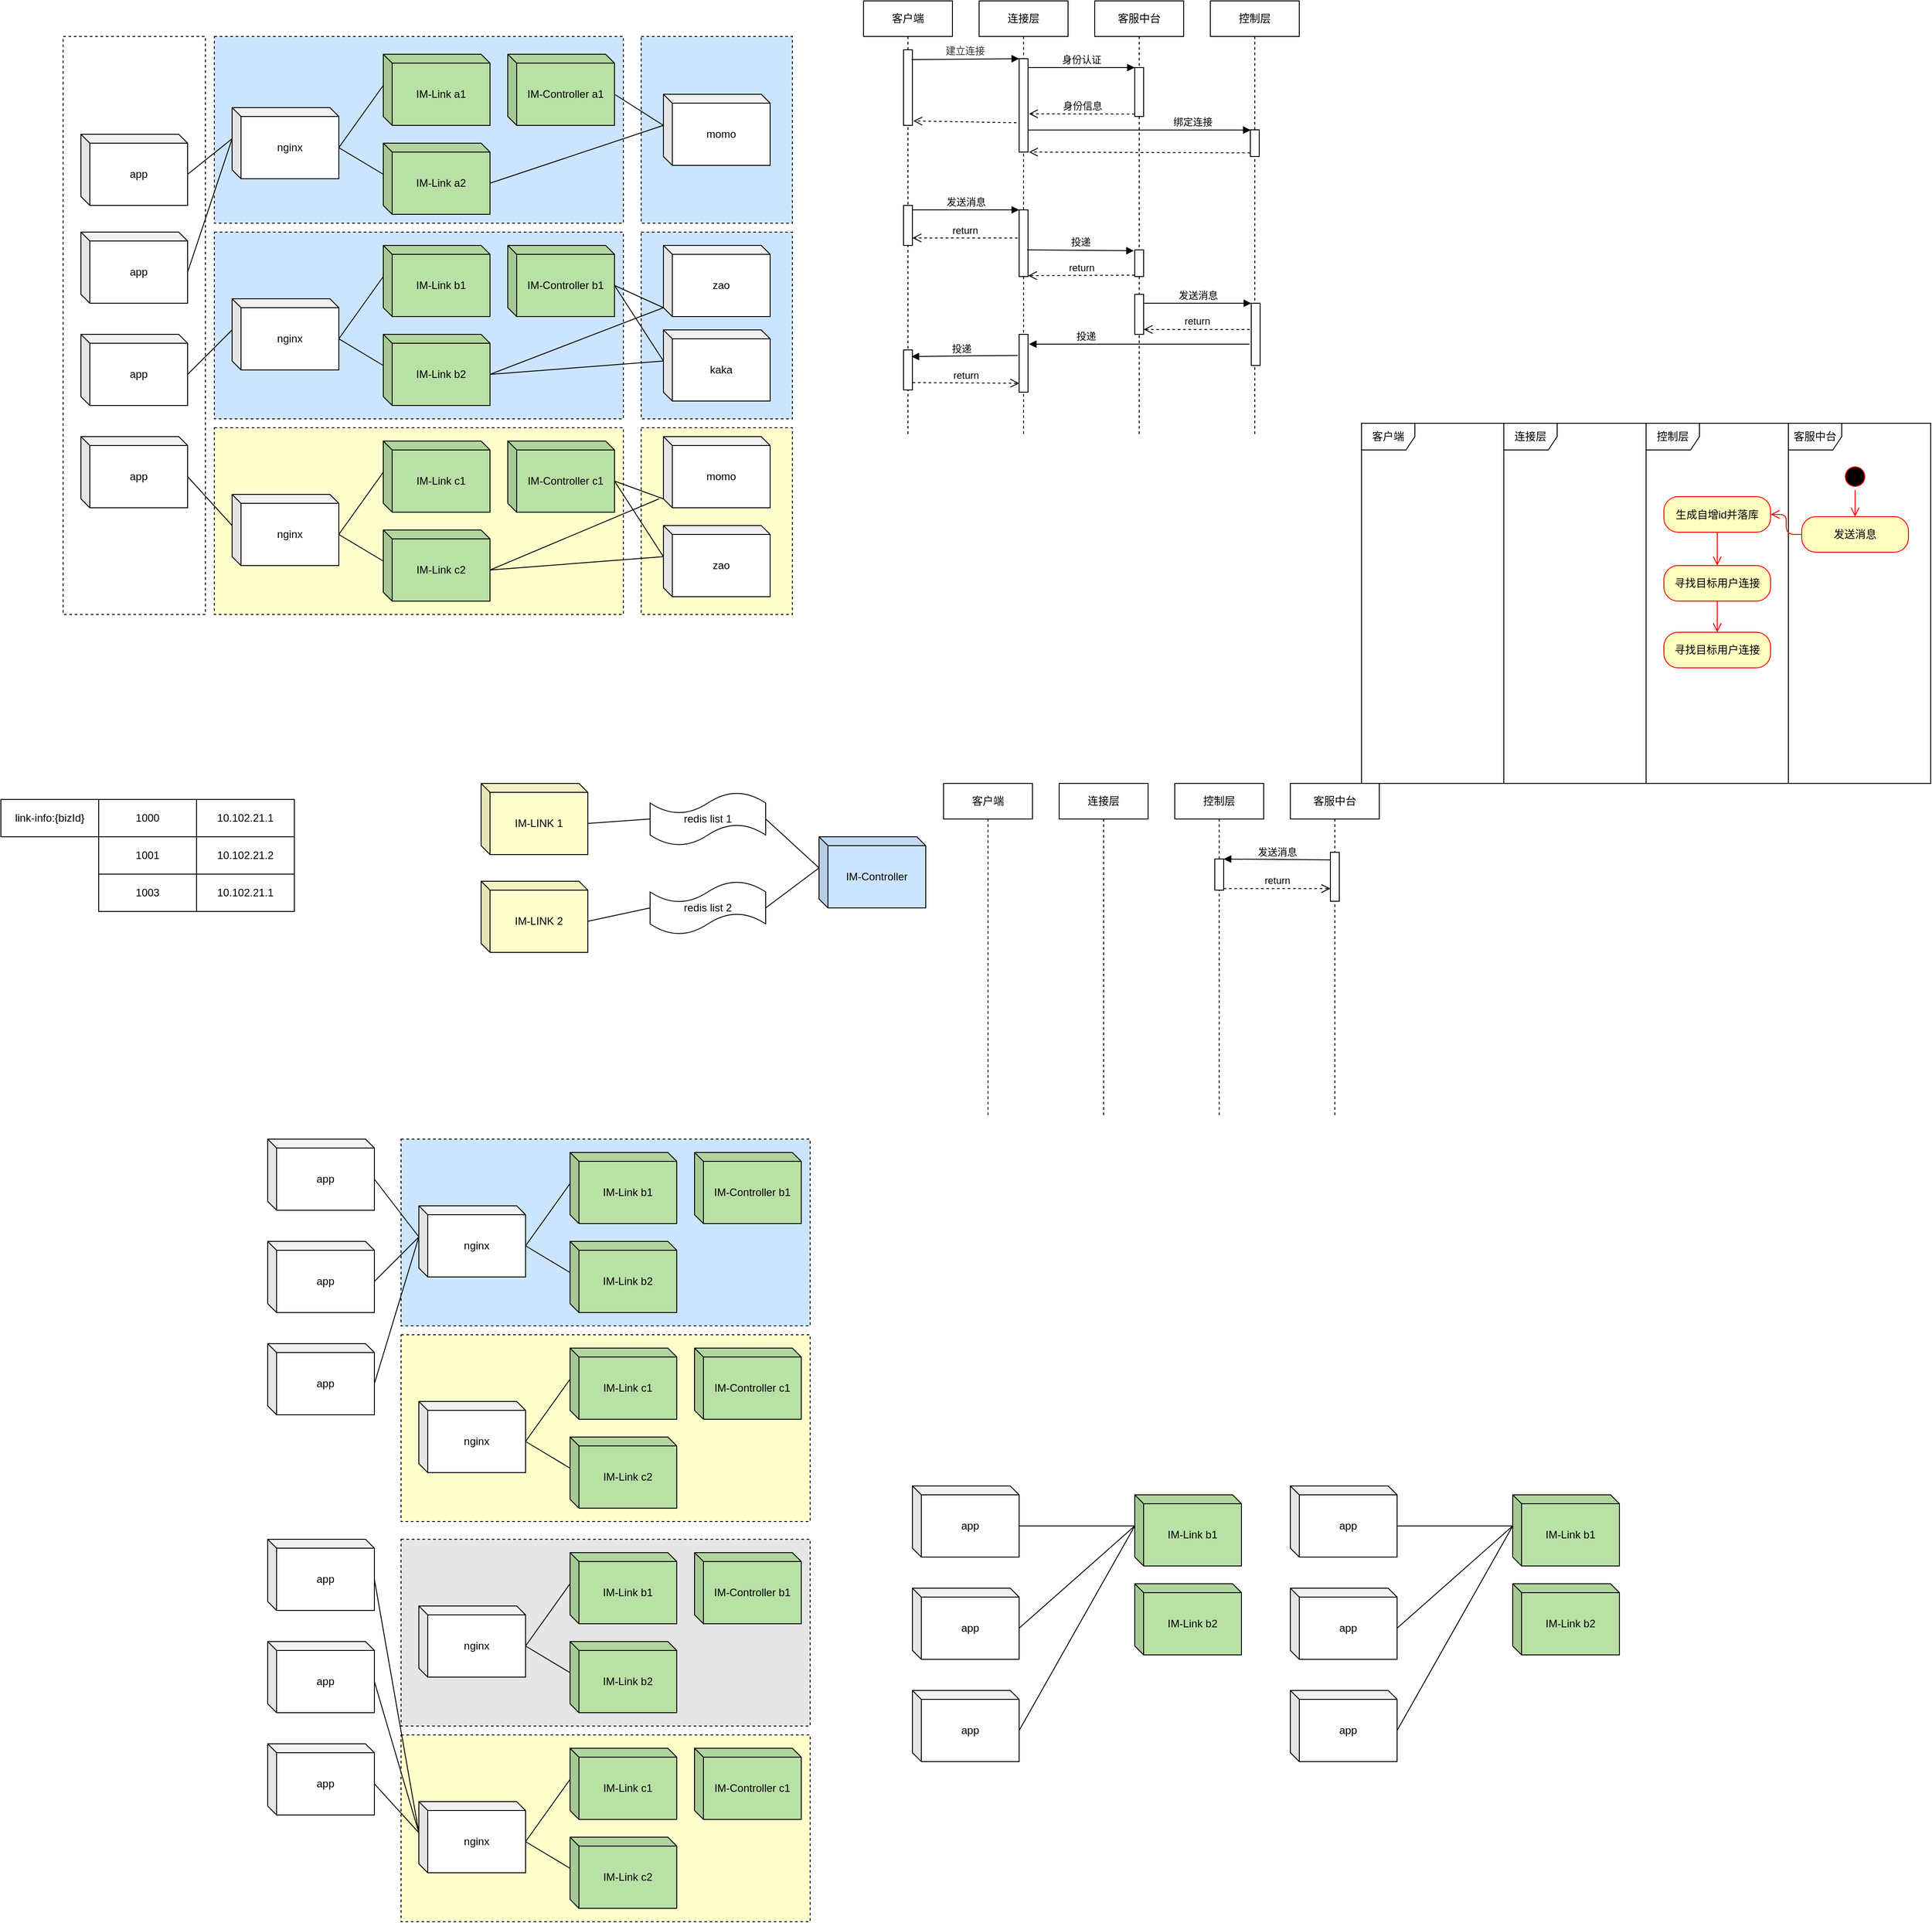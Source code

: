 <mxfile version="15.0.2" type="github">
  <diagram id="HWR2bWe-rGr_6qBOK7RL" name="Page-1">
    <mxGraphModel dx="1826" dy="771" grid="1" gridSize="10" guides="1" tooltips="1" connect="1" arrows="1" fold="1" page="0" pageScale="1" pageWidth="827" pageHeight="1169" math="0" shadow="0">
      <root>
        <mxCell id="0" />
        <mxCell id="1" parent="0" />
        <mxCell id="uBFtZ3P6UFGyT4fA2xU4-18" value="" style="rounded=0;whiteSpace=wrap;html=1;dashed=1;fillColor=#FFFFFF;" parent="1" vertex="1">
          <mxGeometry x="60" y="190" width="160" height="650" as="geometry" />
        </mxCell>
        <mxCell id="4VuAMpq9W8bY4tnPrgcq-34" value="" style="rounded=0;whiteSpace=wrap;html=1;dashed=1;fillColor=#FFFFCC;" parent="1" vertex="1">
          <mxGeometry x="710" y="630" width="170" height="210" as="geometry" />
        </mxCell>
        <mxCell id="4VuAMpq9W8bY4tnPrgcq-33" value="" style="rounded=0;whiteSpace=wrap;html=1;dashed=1;fillColor=#CCE5FF;" parent="1" vertex="1">
          <mxGeometry x="710" y="190" width="170" height="210" as="geometry" />
        </mxCell>
        <mxCell id="4VuAMpq9W8bY4tnPrgcq-32" value="" style="rounded=0;whiteSpace=wrap;html=1;dashed=1;fillColor=#CCE5FF;" parent="1" vertex="1">
          <mxGeometry x="710" y="410" width="170" height="210" as="geometry" />
        </mxCell>
        <mxCell id="4VuAMpq9W8bY4tnPrgcq-31" value="" style="rounded=0;whiteSpace=wrap;html=1;dashed=1;fillColor=#FFFFCC;" parent="1" vertex="1">
          <mxGeometry x="230" y="630" width="460" height="210" as="geometry" />
        </mxCell>
        <mxCell id="4VuAMpq9W8bY4tnPrgcq-30" value="" style="rounded=0;whiteSpace=wrap;html=1;dashed=1;fillColor=#CCE5FF;" parent="1" vertex="1">
          <mxGeometry x="230" y="410" width="460" height="210" as="geometry" />
        </mxCell>
        <mxCell id="4VuAMpq9W8bY4tnPrgcq-29" value="" style="rounded=0;whiteSpace=wrap;html=1;dashed=1;fillColor=#CCE5FF;" parent="1" vertex="1">
          <mxGeometry x="230" y="190" width="460" height="210" as="geometry" />
        </mxCell>
        <mxCell id="4VuAMpq9W8bY4tnPrgcq-4" style="rounded=0;orthogonalLoop=1;jettySize=auto;html=1;exitX=0;exitY=0;exitDx=120;exitDy=45;exitPerimeter=0;entryX=0;entryY=0;entryDx=0;entryDy=35;entryPerimeter=0;endArrow=none;endFill=0;" parent="1" source="4VuAMpq9W8bY4tnPrgcq-1" target="4VuAMpq9W8bY4tnPrgcq-2" edge="1">
          <mxGeometry relative="1" as="geometry" />
        </mxCell>
        <mxCell id="4VuAMpq9W8bY4tnPrgcq-5" style="edgeStyle=none;rounded=0;orthogonalLoop=1;jettySize=auto;html=1;exitX=0;exitY=0;exitDx=120;exitDy=45;exitPerimeter=0;entryX=0;entryY=0;entryDx=0;entryDy=35;entryPerimeter=0;endArrow=none;endFill=0;" parent="1" source="4VuAMpq9W8bY4tnPrgcq-1" target="4VuAMpq9W8bY4tnPrgcq-3" edge="1">
          <mxGeometry relative="1" as="geometry" />
        </mxCell>
        <mxCell id="4VuAMpq9W8bY4tnPrgcq-1" value="nginx" style="shape=cube;whiteSpace=wrap;html=1;boundedLbl=1;backgroundOutline=1;darkOpacity=0.05;darkOpacity2=0.1;size=10;" parent="1" vertex="1">
          <mxGeometry x="250" y="270" width="120" height="80" as="geometry" />
        </mxCell>
        <mxCell id="4VuAMpq9W8bY4tnPrgcq-2" value="IM-Link a1" style="shape=cube;whiteSpace=wrap;html=1;boundedLbl=1;backgroundOutline=1;darkOpacity=0.05;darkOpacity2=0.1;size=10;fillColor=#B9E0A5;" parent="1" vertex="1">
          <mxGeometry x="420" y="210" width="120" height="80" as="geometry" />
        </mxCell>
        <mxCell id="uBFtZ3P6UFGyT4fA2xU4-16" style="rounded=0;orthogonalLoop=1;jettySize=auto;html=1;exitX=0;exitY=0;exitDx=120;exitDy=45;exitPerimeter=0;entryX=0;entryY=0;entryDx=0;entryDy=35;entryPerimeter=0;endArrow=none;endFill=0;" parent="1" source="4VuAMpq9W8bY4tnPrgcq-3" target="4VuAMpq9W8bY4tnPrgcq-17" edge="1">
          <mxGeometry relative="1" as="geometry" />
        </mxCell>
        <mxCell id="4VuAMpq9W8bY4tnPrgcq-3" value="IM-Link a2" style="shape=cube;whiteSpace=wrap;html=1;boundedLbl=1;backgroundOutline=1;darkOpacity=0.05;darkOpacity2=0.1;size=10;fillColor=#B9E0A5;" parent="1" vertex="1">
          <mxGeometry x="420" y="310" width="120" height="80" as="geometry" />
        </mxCell>
        <mxCell id="4VuAMpq9W8bY4tnPrgcq-6" style="rounded=0;orthogonalLoop=1;jettySize=auto;html=1;exitX=0;exitY=0;exitDx=120;exitDy=45;exitPerimeter=0;entryX=0;entryY=0;entryDx=0;entryDy=35;entryPerimeter=0;endArrow=none;endFill=0;" parent="1" source="4VuAMpq9W8bY4tnPrgcq-8" target="4VuAMpq9W8bY4tnPrgcq-9" edge="1">
          <mxGeometry relative="1" as="geometry" />
        </mxCell>
        <mxCell id="4VuAMpq9W8bY4tnPrgcq-7" style="edgeStyle=none;rounded=0;orthogonalLoop=1;jettySize=auto;html=1;exitX=0;exitY=0;exitDx=120;exitDy=45;exitPerimeter=0;entryX=0;entryY=0;entryDx=0;entryDy=35;entryPerimeter=0;endArrow=none;endFill=0;" parent="1" source="4VuAMpq9W8bY4tnPrgcq-8" target="4VuAMpq9W8bY4tnPrgcq-10" edge="1">
          <mxGeometry relative="1" as="geometry" />
        </mxCell>
        <mxCell id="4VuAMpq9W8bY4tnPrgcq-8" value="nginx" style="shape=cube;whiteSpace=wrap;html=1;boundedLbl=1;backgroundOutline=1;darkOpacity=0.05;darkOpacity2=0.1;size=10;" parent="1" vertex="1">
          <mxGeometry x="250" y="485" width="120" height="80" as="geometry" />
        </mxCell>
        <mxCell id="4VuAMpq9W8bY4tnPrgcq-9" value="IM-Link b1" style="shape=cube;whiteSpace=wrap;html=1;boundedLbl=1;backgroundOutline=1;darkOpacity=0.05;darkOpacity2=0.1;size=10;fillColor=#B9E0A5;" parent="1" vertex="1">
          <mxGeometry x="420" y="425" width="120" height="80" as="geometry" />
        </mxCell>
        <mxCell id="uBFtZ3P6UFGyT4fA2xU4-20" style="edgeStyle=none;rounded=0;orthogonalLoop=1;jettySize=auto;html=1;exitX=0;exitY=0;exitDx=120;exitDy=45;exitPerimeter=0;entryX=0;entryY=0;entryDx=0;entryDy=70;entryPerimeter=0;endArrow=none;endFill=0;" parent="1" source="4VuAMpq9W8bY4tnPrgcq-10" target="4VuAMpq9W8bY4tnPrgcq-18" edge="1">
          <mxGeometry relative="1" as="geometry" />
        </mxCell>
        <mxCell id="uBFtZ3P6UFGyT4fA2xU4-21" style="edgeStyle=none;rounded=0;orthogonalLoop=1;jettySize=auto;html=1;exitX=0;exitY=0;exitDx=120;exitDy=45;exitPerimeter=0;entryX=0;entryY=0;entryDx=0;entryDy=35;entryPerimeter=0;endArrow=none;endFill=0;" parent="1" source="4VuAMpq9W8bY4tnPrgcq-10" target="4VuAMpq9W8bY4tnPrgcq-24" edge="1">
          <mxGeometry relative="1" as="geometry" />
        </mxCell>
        <mxCell id="4VuAMpq9W8bY4tnPrgcq-10" value="IM-Link b2" style="shape=cube;whiteSpace=wrap;html=1;boundedLbl=1;backgroundOutline=1;darkOpacity=0.05;darkOpacity2=0.1;size=10;fillColor=#B9E0A5;" parent="1" vertex="1">
          <mxGeometry x="420" y="525" width="120" height="80" as="geometry" />
        </mxCell>
        <mxCell id="uBFtZ3P6UFGyT4fA2xU4-32" style="edgeStyle=none;rounded=0;orthogonalLoop=1;jettySize=auto;html=1;exitX=0;exitY=0;exitDx=120;exitDy=45;exitPerimeter=0;entryX=0;entryY=0;entryDx=0;entryDy=35;entryPerimeter=0;endArrow=none;endFill=0;" parent="1" source="4VuAMpq9W8bY4tnPrgcq-13" target="4VuAMpq9W8bY4tnPrgcq-1" edge="1">
          <mxGeometry relative="1" as="geometry" />
        </mxCell>
        <mxCell id="4VuAMpq9W8bY4tnPrgcq-13" value="app" style="shape=cube;whiteSpace=wrap;html=1;boundedLbl=1;backgroundOutline=1;darkOpacity=0.05;darkOpacity2=0.1;size=10;" parent="1" vertex="1">
          <mxGeometry x="80" y="300" width="120" height="80" as="geometry" />
        </mxCell>
        <mxCell id="uBFtZ3P6UFGyT4fA2xU4-33" style="edgeStyle=none;rounded=0;orthogonalLoop=1;jettySize=auto;html=1;exitX=0;exitY=0;exitDx=120;exitDy=45;exitPerimeter=0;entryX=0;entryY=0;entryDx=0;entryDy=35;entryPerimeter=0;endArrow=none;endFill=0;" parent="1" source="4VuAMpq9W8bY4tnPrgcq-14" target="4VuAMpq9W8bY4tnPrgcq-1" edge="1">
          <mxGeometry relative="1" as="geometry" />
        </mxCell>
        <mxCell id="4VuAMpq9W8bY4tnPrgcq-14" value="app" style="shape=cube;whiteSpace=wrap;html=1;boundedLbl=1;backgroundOutline=1;darkOpacity=0.05;darkOpacity2=0.1;size=10;" parent="1" vertex="1">
          <mxGeometry x="80" y="410" width="120" height="80" as="geometry" />
        </mxCell>
        <mxCell id="uBFtZ3P6UFGyT4fA2xU4-34" style="edgeStyle=none;rounded=0;orthogonalLoop=1;jettySize=auto;html=1;exitX=0;exitY=0;exitDx=120;exitDy=45;exitPerimeter=0;entryX=0;entryY=0;entryDx=0;entryDy=35;entryPerimeter=0;endArrow=none;endFill=0;" parent="1" source="4VuAMpq9W8bY4tnPrgcq-15" target="4VuAMpq9W8bY4tnPrgcq-8" edge="1">
          <mxGeometry relative="1" as="geometry" />
        </mxCell>
        <mxCell id="4VuAMpq9W8bY4tnPrgcq-15" value="app" style="shape=cube;whiteSpace=wrap;html=1;boundedLbl=1;backgroundOutline=1;darkOpacity=0.05;darkOpacity2=0.1;size=10;" parent="1" vertex="1">
          <mxGeometry x="80" y="525" width="120" height="80" as="geometry" />
        </mxCell>
        <mxCell id="uBFtZ3P6UFGyT4fA2xU4-35" style="edgeStyle=none;rounded=0;orthogonalLoop=1;jettySize=auto;html=1;exitX=0;exitY=0;exitDx=120;exitDy=45;exitPerimeter=0;entryX=0;entryY=0;entryDx=0;entryDy=35;entryPerimeter=0;endArrow=none;endFill=0;" parent="1" source="4VuAMpq9W8bY4tnPrgcq-16" target="4VuAMpq9W8bY4tnPrgcq-21" edge="1">
          <mxGeometry relative="1" as="geometry" />
        </mxCell>
        <mxCell id="4VuAMpq9W8bY4tnPrgcq-16" value="app" style="shape=cube;whiteSpace=wrap;html=1;boundedLbl=1;backgroundOutline=1;darkOpacity=0.05;darkOpacity2=0.1;size=10;" parent="1" vertex="1">
          <mxGeometry x="80" y="640" width="120" height="80" as="geometry" />
        </mxCell>
        <mxCell id="4VuAMpq9W8bY4tnPrgcq-17" value="momo" style="shape=cube;whiteSpace=wrap;html=1;boundedLbl=1;backgroundOutline=1;darkOpacity=0.05;darkOpacity2=0.1;size=10;" parent="1" vertex="1">
          <mxGeometry x="735" y="255" width="120" height="80" as="geometry" />
        </mxCell>
        <mxCell id="4VuAMpq9W8bY4tnPrgcq-18" value="zao" style="shape=cube;whiteSpace=wrap;html=1;boundedLbl=1;backgroundOutline=1;darkOpacity=0.05;darkOpacity2=0.1;size=10;" parent="1" vertex="1">
          <mxGeometry x="735" y="425" width="120" height="80" as="geometry" />
        </mxCell>
        <mxCell id="4VuAMpq9W8bY4tnPrgcq-19" style="rounded=0;orthogonalLoop=1;jettySize=auto;html=1;exitX=0;exitY=0;exitDx=120;exitDy=45;exitPerimeter=0;entryX=0;entryY=0;entryDx=0;entryDy=35;entryPerimeter=0;endArrow=none;endFill=0;" parent="1" source="4VuAMpq9W8bY4tnPrgcq-21" target="4VuAMpq9W8bY4tnPrgcq-22" edge="1">
          <mxGeometry relative="1" as="geometry" />
        </mxCell>
        <mxCell id="4VuAMpq9W8bY4tnPrgcq-20" style="edgeStyle=none;rounded=0;orthogonalLoop=1;jettySize=auto;html=1;exitX=0;exitY=0;exitDx=120;exitDy=45;exitPerimeter=0;entryX=0;entryY=0;entryDx=0;entryDy=35;entryPerimeter=0;endArrow=none;endFill=0;" parent="1" source="4VuAMpq9W8bY4tnPrgcq-21" target="4VuAMpq9W8bY4tnPrgcq-23" edge="1">
          <mxGeometry relative="1" as="geometry" />
        </mxCell>
        <mxCell id="4VuAMpq9W8bY4tnPrgcq-21" value="nginx" style="shape=cube;whiteSpace=wrap;html=1;boundedLbl=1;backgroundOutline=1;darkOpacity=0.05;darkOpacity2=0.1;size=10;" parent="1" vertex="1">
          <mxGeometry x="250" y="705" width="120" height="80" as="geometry" />
        </mxCell>
        <mxCell id="4VuAMpq9W8bY4tnPrgcq-22" value="IM-Link c1" style="shape=cube;whiteSpace=wrap;html=1;boundedLbl=1;backgroundOutline=1;darkOpacity=0.05;darkOpacity2=0.1;size=10;fillColor=#B9E0A5;" parent="1" vertex="1">
          <mxGeometry x="420" y="645" width="120" height="80" as="geometry" />
        </mxCell>
        <mxCell id="uBFtZ3P6UFGyT4fA2xU4-28" style="edgeStyle=none;rounded=0;orthogonalLoop=1;jettySize=auto;html=1;exitX=0;exitY=0;exitDx=120;exitDy=45;exitPerimeter=0;entryX=0;entryY=0;entryDx=0;entryDy=35;entryPerimeter=0;endArrow=none;endFill=0;" parent="1" source="4VuAMpq9W8bY4tnPrgcq-23" target="4VuAMpq9W8bY4tnPrgcq-26" edge="1">
          <mxGeometry relative="1" as="geometry" />
        </mxCell>
        <mxCell id="uBFtZ3P6UFGyT4fA2xU4-30" style="edgeStyle=none;rounded=0;orthogonalLoop=1;jettySize=auto;html=1;exitX=0;exitY=0;exitDx=120;exitDy=45;exitPerimeter=0;endArrow=none;endFill=0;" parent="1" source="4VuAMpq9W8bY4tnPrgcq-23" edge="1">
          <mxGeometry relative="1" as="geometry">
            <mxPoint x="730" y="710" as="targetPoint" />
          </mxGeometry>
        </mxCell>
        <mxCell id="4VuAMpq9W8bY4tnPrgcq-23" value="IM-Link c2" style="shape=cube;whiteSpace=wrap;html=1;boundedLbl=1;backgroundOutline=1;darkOpacity=0.05;darkOpacity2=0.1;size=10;fillColor=#B9E0A5;" parent="1" vertex="1">
          <mxGeometry x="420" y="745" width="120" height="80" as="geometry" />
        </mxCell>
        <mxCell id="4VuAMpq9W8bY4tnPrgcq-24" value="kaka" style="shape=cube;whiteSpace=wrap;html=1;boundedLbl=1;backgroundOutline=1;darkOpacity=0.05;darkOpacity2=0.1;size=10;" parent="1" vertex="1">
          <mxGeometry x="735" y="520" width="120" height="80" as="geometry" />
        </mxCell>
        <mxCell id="4VuAMpq9W8bY4tnPrgcq-25" value="momo" style="shape=cube;whiteSpace=wrap;html=1;boundedLbl=1;backgroundOutline=1;darkOpacity=0.05;darkOpacity2=0.1;size=10;" parent="1" vertex="1">
          <mxGeometry x="735" y="640" width="120" height="80" as="geometry" />
        </mxCell>
        <mxCell id="4VuAMpq9W8bY4tnPrgcq-26" value="zao" style="shape=cube;whiteSpace=wrap;html=1;boundedLbl=1;backgroundOutline=1;darkOpacity=0.05;darkOpacity2=0.1;size=10;" parent="1" vertex="1">
          <mxGeometry x="735" y="740" width="120" height="80" as="geometry" />
        </mxCell>
        <mxCell id="4VuAMpq9W8bY4tnPrgcq-35" value="&lt;font color=&quot;#000000&quot;&gt;客户端&lt;/font&gt;" style="shape=umlLifeline;perimeter=lifelinePerimeter;whiteSpace=wrap;html=1;container=1;collapsible=0;recursiveResize=0;outlineConnect=0;fontColor=#FFFFFF;fillColor=#FFFFFF;" parent="1" vertex="1">
          <mxGeometry x="960" y="150" width="100" height="490" as="geometry" />
        </mxCell>
        <mxCell id="4VuAMpq9W8bY4tnPrgcq-41" value="" style="html=1;points=[];perimeter=orthogonalPerimeter;fontColor=#FFFFFF;fillColor=#FFFFFF;" parent="4VuAMpq9W8bY4tnPrgcq-35" vertex="1">
          <mxGeometry x="45" y="55" width="10" height="85" as="geometry" />
        </mxCell>
        <mxCell id="prUlUVT94hGPsrKWR-87-13" value="" style="html=1;points=[];perimeter=orthogonalPerimeter;fontColor=#FFFFFF;fillColor=#FFFFFF;" vertex="1" parent="4VuAMpq9W8bY4tnPrgcq-35">
          <mxGeometry x="45" y="392.5" width="10" height="45" as="geometry" />
        </mxCell>
        <mxCell id="4VuAMpq9W8bY4tnPrgcq-36" value="&lt;font color=&quot;#000000&quot;&gt;连接层&lt;/font&gt;" style="shape=umlLifeline;perimeter=lifelinePerimeter;whiteSpace=wrap;html=1;container=1;collapsible=0;recursiveResize=0;outlineConnect=0;fontColor=#FFFFFF;fillColor=#FFFFFF;" parent="1" vertex="1">
          <mxGeometry x="1090" y="150" width="100" height="490" as="geometry" />
        </mxCell>
        <mxCell id="4VuAMpq9W8bY4tnPrgcq-42" value="" style="html=1;points=[];perimeter=orthogonalPerimeter;fontColor=#FFFFFF;fillColor=#FFFFFF;" parent="4VuAMpq9W8bY4tnPrgcq-36" vertex="1">
          <mxGeometry x="45" y="65" width="10" height="105" as="geometry" />
        </mxCell>
        <mxCell id="uBFtZ3P6UFGyT4fA2xU4-1" value="" style="html=1;points=[];perimeter=orthogonalPerimeter;" parent="4VuAMpq9W8bY4tnPrgcq-36" vertex="1">
          <mxGeometry x="45" y="235" width="10" height="75" as="geometry" />
        </mxCell>
        <mxCell id="4VuAMpq9W8bY4tnPrgcq-37" value="&lt;font color=&quot;#000000&quot;&gt;客服中台&lt;/font&gt;" style="shape=umlLifeline;perimeter=lifelinePerimeter;whiteSpace=wrap;html=1;container=1;collapsible=0;recursiveResize=0;outlineConnect=0;fontColor=#FFFFFF;fillColor=#FFFFFF;" parent="1" vertex="1">
          <mxGeometry x="1220" y="150" width="100" height="490" as="geometry" />
        </mxCell>
        <mxCell id="4VuAMpq9W8bY4tnPrgcq-45" value="" style="html=1;points=[];perimeter=orthogonalPerimeter;fontColor=#FFFFFF;fillColor=#FFFFFF;" parent="4VuAMpq9W8bY4tnPrgcq-37" vertex="1">
          <mxGeometry x="45" y="75" width="10" height="55" as="geometry" />
        </mxCell>
        <mxCell id="uBFtZ3P6UFGyT4fA2xU4-5" value="" style="html=1;points=[];perimeter=orthogonalPerimeter;" parent="4VuAMpq9W8bY4tnPrgcq-37" vertex="1">
          <mxGeometry x="45" y="280" width="10" height="30" as="geometry" />
        </mxCell>
        <mxCell id="4VuAMpq9W8bY4tnPrgcq-43" value="&lt;font color=&quot;#333333&quot;&gt;建立连接&lt;/font&gt;" style="html=1;verticalAlign=bottom;endArrow=block;entryX=0;entryY=0;fontColor=#FFFFFF;fillColor=#99CCFF;exitX=0.9;exitY=0.129;exitDx=0;exitDy=0;exitPerimeter=0;" parent="1" source="4VuAMpq9W8bY4tnPrgcq-41" target="4VuAMpq9W8bY4tnPrgcq-42" edge="1">
          <mxGeometry relative="1" as="geometry">
            <mxPoint x="1017" y="215" as="sourcePoint" />
          </mxGeometry>
        </mxCell>
        <mxCell id="4VuAMpq9W8bY4tnPrgcq-46" value="&lt;font color=&quot;#000000&quot;&gt;身份认证&lt;/font&gt;" style="html=1;verticalAlign=bottom;endArrow=block;entryX=0;entryY=0;fontColor=#FFFFFF;fillColor=#99CCFF;" parent="1" target="4VuAMpq9W8bY4tnPrgcq-45" edge="1">
          <mxGeometry relative="1" as="geometry">
            <mxPoint x="1145" y="225" as="sourcePoint" />
          </mxGeometry>
        </mxCell>
        <mxCell id="4VuAMpq9W8bY4tnPrgcq-47" value="&lt;font color=&quot;#000000&quot;&gt;身份信息&lt;/font&gt;" style="html=1;verticalAlign=bottom;endArrow=open;dashed=1;endSize=8;exitX=0;exitY=0.95;fontColor=#FFFFFF;fillColor=#99CCFF;entryX=1.1;entryY=0.59;entryDx=0;entryDy=0;entryPerimeter=0;" parent="1" source="4VuAMpq9W8bY4tnPrgcq-45" target="4VuAMpq9W8bY4tnPrgcq-42" edge="1">
          <mxGeometry relative="1" as="geometry">
            <mxPoint x="1195" y="301" as="targetPoint" />
          </mxGeometry>
        </mxCell>
        <mxCell id="4VuAMpq9W8bY4tnPrgcq-44" value="" style="html=1;verticalAlign=bottom;endArrow=open;dashed=1;endSize=8;exitX=-0.3;exitY=0.686;fontColor=#FFFFFF;fillColor=#99CCFF;exitDx=0;exitDy=0;exitPerimeter=0;entryX=1.1;entryY=0.941;entryDx=0;entryDy=0;entryPerimeter=0;" parent="1" source="4VuAMpq9W8bY4tnPrgcq-42" edge="1" target="4VuAMpq9W8bY4tnPrgcq-41">
          <mxGeometry relative="1" as="geometry">
            <mxPoint x="1015" y="290" as="targetPoint" />
          </mxGeometry>
        </mxCell>
        <mxCell id="4VuAMpq9W8bY4tnPrgcq-51" value="" style="html=1;points=[];perimeter=orthogonalPerimeter;fontColor=#FFFFFF;fillColor=#FFFFFF;" parent="1" vertex="1">
          <mxGeometry x="1005" y="380" width="10" height="45" as="geometry" />
        </mxCell>
        <mxCell id="uBFtZ3P6UFGyT4fA2xU4-6" value="投递" style="html=1;verticalAlign=bottom;endArrow=block;entryX=-0.1;entryY=0.033;exitX=0.9;exitY=0.6;exitDx=0;exitDy=0;exitPerimeter=0;entryDx=0;entryDy=0;entryPerimeter=0;" parent="1" source="uBFtZ3P6UFGyT4fA2xU4-1" target="uBFtZ3P6UFGyT4fA2xU4-5" edge="1">
          <mxGeometry relative="1" as="geometry">
            <mxPoint x="1195" y="395" as="sourcePoint" />
          </mxGeometry>
        </mxCell>
        <mxCell id="uBFtZ3P6UFGyT4fA2xU4-7" value="return" style="html=1;verticalAlign=bottom;endArrow=open;dashed=1;endSize=8;exitX=0;exitY=0.95;" parent="1" source="uBFtZ3P6UFGyT4fA2xU4-5" edge="1">
          <mxGeometry relative="1" as="geometry">
            <mxPoint x="1145" y="459" as="targetPoint" />
          </mxGeometry>
        </mxCell>
        <mxCell id="uBFtZ3P6UFGyT4fA2xU4-2" value="发送消息" style="html=1;verticalAlign=bottom;endArrow=block;entryX=0;entryY=0;" parent="1" source="4VuAMpq9W8bY4tnPrgcq-51" target="uBFtZ3P6UFGyT4fA2xU4-1" edge="1">
          <mxGeometry relative="1" as="geometry">
            <mxPoint x="1065" y="385" as="sourcePoint" />
          </mxGeometry>
        </mxCell>
        <mxCell id="uBFtZ3P6UFGyT4fA2xU4-3" value="return" style="html=1;verticalAlign=bottom;endArrow=open;dashed=1;endSize=8;exitX=-0.167;exitY=0.421;exitDx=0;exitDy=0;exitPerimeter=0;" parent="1" source="uBFtZ3P6UFGyT4fA2xU4-1" target="4VuAMpq9W8bY4tnPrgcq-51" edge="1">
          <mxGeometry relative="1" as="geometry">
            <mxPoint x="1065" y="461" as="targetPoint" />
          </mxGeometry>
        </mxCell>
        <mxCell id="uBFtZ3P6UFGyT4fA2xU4-17" style="edgeStyle=none;rounded=0;orthogonalLoop=1;jettySize=auto;html=1;exitX=0;exitY=0;exitDx=120;exitDy=45;exitPerimeter=0;entryX=0;entryY=0;entryDx=0;entryDy=35;entryPerimeter=0;endArrow=none;endFill=0;" parent="1" source="uBFtZ3P6UFGyT4fA2xU4-15" target="4VuAMpq9W8bY4tnPrgcq-17" edge="1">
          <mxGeometry relative="1" as="geometry" />
        </mxCell>
        <mxCell id="uBFtZ3P6UFGyT4fA2xU4-15" value="IM-Controller a1" style="shape=cube;whiteSpace=wrap;html=1;boundedLbl=1;backgroundOutline=1;darkOpacity=0.05;darkOpacity2=0.1;size=10;fillColor=#B9E0A5;" parent="1" vertex="1">
          <mxGeometry x="560" y="210" width="120" height="80" as="geometry" />
        </mxCell>
        <mxCell id="uBFtZ3P6UFGyT4fA2xU4-22" style="edgeStyle=none;rounded=0;orthogonalLoop=1;jettySize=auto;html=1;exitX=0;exitY=0;exitDx=120;exitDy=45;exitPerimeter=0;entryX=0;entryY=0;entryDx=0;entryDy=70;entryPerimeter=0;endArrow=none;endFill=0;" parent="1" source="uBFtZ3P6UFGyT4fA2xU4-19" target="4VuAMpq9W8bY4tnPrgcq-18" edge="1">
          <mxGeometry relative="1" as="geometry" />
        </mxCell>
        <mxCell id="uBFtZ3P6UFGyT4fA2xU4-23" style="edgeStyle=none;rounded=0;orthogonalLoop=1;jettySize=auto;html=1;exitX=0;exitY=0;exitDx=120;exitDy=45;exitPerimeter=0;entryX=0;entryY=0;entryDx=0;entryDy=35;entryPerimeter=0;endArrow=none;endFill=0;" parent="1" source="uBFtZ3P6UFGyT4fA2xU4-19" target="4VuAMpq9W8bY4tnPrgcq-24" edge="1">
          <mxGeometry relative="1" as="geometry" />
        </mxCell>
        <mxCell id="uBFtZ3P6UFGyT4fA2xU4-19" value="IM-Controller b1" style="shape=cube;whiteSpace=wrap;html=1;boundedLbl=1;backgroundOutline=1;darkOpacity=0.05;darkOpacity2=0.1;size=10;fillColor=#B9E0A5;" parent="1" vertex="1">
          <mxGeometry x="560" y="425" width="120" height="80" as="geometry" />
        </mxCell>
        <mxCell id="uBFtZ3P6UFGyT4fA2xU4-29" style="edgeStyle=none;rounded=0;orthogonalLoop=1;jettySize=auto;html=1;exitX=0;exitY=0;exitDx=120;exitDy=45;exitPerimeter=0;entryX=0;entryY=0;entryDx=0;entryDy=70;entryPerimeter=0;endArrow=none;endFill=0;" parent="1" source="uBFtZ3P6UFGyT4fA2xU4-27" target="4VuAMpq9W8bY4tnPrgcq-25" edge="1">
          <mxGeometry relative="1" as="geometry" />
        </mxCell>
        <mxCell id="uBFtZ3P6UFGyT4fA2xU4-31" style="edgeStyle=none;rounded=0;orthogonalLoop=1;jettySize=auto;html=1;exitX=0;exitY=0;exitDx=120;exitDy=45;exitPerimeter=0;entryX=0;entryY=0;entryDx=0;entryDy=35;entryPerimeter=0;endArrow=none;endFill=0;" parent="1" source="uBFtZ3P6UFGyT4fA2xU4-27" target="4VuAMpq9W8bY4tnPrgcq-26" edge="1">
          <mxGeometry relative="1" as="geometry" />
        </mxCell>
        <mxCell id="uBFtZ3P6UFGyT4fA2xU4-27" value="IM-Controller c1" style="shape=cube;whiteSpace=wrap;html=1;boundedLbl=1;backgroundOutline=1;darkOpacity=0.05;darkOpacity2=0.1;size=10;fillColor=#B9E0A5;" parent="1" vertex="1">
          <mxGeometry x="560" y="645" width="120" height="80" as="geometry" />
        </mxCell>
        <mxCell id="uBFtZ3P6UFGyT4fA2xU4-42" value="&lt;font color=&quot;#000000&quot;&gt;客户端&lt;/font&gt;" style="shape=umlLifeline;perimeter=lifelinePerimeter;whiteSpace=wrap;html=1;container=1;collapsible=0;recursiveResize=0;outlineConnect=0;fontColor=#FFFFFF;fillColor=#FFFFFF;" parent="1" vertex="1">
          <mxGeometry x="1050" y="1030" width="100" height="375" as="geometry" />
        </mxCell>
        <mxCell id="uBFtZ3P6UFGyT4fA2xU4-43" value="&lt;font color=&quot;#000000&quot;&gt;连接层&lt;/font&gt;" style="shape=umlLifeline;perimeter=lifelinePerimeter;whiteSpace=wrap;html=1;container=1;collapsible=0;recursiveResize=0;outlineConnect=0;fontColor=#FFFFFF;fillColor=#FFFFFF;" parent="1" vertex="1">
          <mxGeometry x="1180" y="1030" width="100" height="375" as="geometry" />
        </mxCell>
        <mxCell id="uBFtZ3P6UFGyT4fA2xU4-44" value="&lt;font color=&quot;#000000&quot;&gt;客服中台&lt;/font&gt;" style="shape=umlLifeline;perimeter=lifelinePerimeter;whiteSpace=wrap;html=1;container=1;collapsible=0;recursiveResize=0;outlineConnect=0;fontColor=#FFFFFF;fillColor=#FFFFFF;" parent="1" vertex="1">
          <mxGeometry x="1440" y="1030" width="100" height="375" as="geometry" />
        </mxCell>
        <mxCell id="uBFtZ3P6UFGyT4fA2xU4-45" value="&lt;font color=&quot;#000000&quot;&gt;控制层&lt;/font&gt;" style="shape=umlLifeline;perimeter=lifelinePerimeter;whiteSpace=wrap;html=1;container=1;collapsible=0;recursiveResize=0;outlineConnect=0;fontColor=#FFFFFF;fillColor=#FFFFFF;" parent="1" vertex="1">
          <mxGeometry x="1310" y="1030" width="100" height="375" as="geometry" />
        </mxCell>
        <mxCell id="uBFtZ3P6UFGyT4fA2xU4-46" value="" style="html=1;points=[];perimeter=orthogonalPerimeter;fillColor=#FFFFFF;" parent="uBFtZ3P6UFGyT4fA2xU4-45" vertex="1">
          <mxGeometry x="45" y="85" width="10" height="35" as="geometry" />
        </mxCell>
        <mxCell id="uBFtZ3P6UFGyT4fA2xU4-49" value="" style="html=1;points=[];perimeter=orthogonalPerimeter;fontColor=#FFFFFF;fillColor=#FFFFFF;" parent="1" vertex="1">
          <mxGeometry x="1485" y="1107.5" width="10" height="55" as="geometry" />
        </mxCell>
        <mxCell id="uBFtZ3P6UFGyT4fA2xU4-47" value="发送消息" style="html=1;verticalAlign=bottom;endArrow=block;entryX=1;entryY=0;exitX=0;exitY=0.155;exitDx=0;exitDy=0;exitPerimeter=0;" parent="1" source="uBFtZ3P6UFGyT4fA2xU4-49" target="uBFtZ3P6UFGyT4fA2xU4-46" edge="1">
          <mxGeometry relative="1" as="geometry">
            <mxPoint x="1425" y="1115" as="sourcePoint" />
          </mxGeometry>
        </mxCell>
        <mxCell id="uBFtZ3P6UFGyT4fA2xU4-48" value="return" style="html=1;verticalAlign=bottom;endArrow=open;dashed=1;endSize=8;exitX=1;exitY=0.95;" parent="1" source="uBFtZ3P6UFGyT4fA2xU4-46" target="uBFtZ3P6UFGyT4fA2xU4-49" edge="1">
          <mxGeometry relative="1" as="geometry">
            <mxPoint x="1425" y="1172" as="targetPoint" />
          </mxGeometry>
        </mxCell>
        <mxCell id="uBFtZ3P6UFGyT4fA2xU4-50" value="客户端" style="shape=umlFrame;whiteSpace=wrap;html=1;fillColor=#FFFFFF;" parent="1" vertex="1">
          <mxGeometry x="1520" y="625" width="160" height="405" as="geometry" />
        </mxCell>
        <mxCell id="uBFtZ3P6UFGyT4fA2xU4-51" value="连接层" style="shape=umlFrame;whiteSpace=wrap;html=1;fillColor=#FFFFFF;" parent="1" vertex="1">
          <mxGeometry x="1680" y="625" width="160" height="405" as="geometry" />
        </mxCell>
        <mxCell id="uBFtZ3P6UFGyT4fA2xU4-52" value="控制层" style="shape=umlFrame;whiteSpace=wrap;html=1;fillColor=#FFFFFF;" parent="1" vertex="1">
          <mxGeometry x="1840" y="625" width="160" height="405" as="geometry" />
        </mxCell>
        <mxCell id="uBFtZ3P6UFGyT4fA2xU4-53" value="客服中台" style="shape=umlFrame;whiteSpace=wrap;html=1;fillColor=#FFFFFF;" parent="1" vertex="1">
          <mxGeometry x="2000" y="625" width="160" height="405" as="geometry" />
        </mxCell>
        <mxCell id="uBFtZ3P6UFGyT4fA2xU4-54" value="" style="ellipse;html=1;shape=startState;fillColor=#000000;strokeColor=#ff0000;" parent="1" vertex="1">
          <mxGeometry x="2060" y="670" width="30" height="30" as="geometry" />
        </mxCell>
        <mxCell id="uBFtZ3P6UFGyT4fA2xU4-55" value="" style="edgeStyle=orthogonalEdgeStyle;html=1;verticalAlign=bottom;endArrow=open;endSize=8;strokeColor=#ff0000;entryX=0.5;entryY=0;entryDx=0;entryDy=0;" parent="1" source="uBFtZ3P6UFGyT4fA2xU4-54" target="uBFtZ3P6UFGyT4fA2xU4-56" edge="1">
          <mxGeometry relative="1" as="geometry">
            <mxPoint x="2075" y="760" as="targetPoint" />
          </mxGeometry>
        </mxCell>
        <mxCell id="uBFtZ3P6UFGyT4fA2xU4-56" value="发送消息" style="rounded=1;whiteSpace=wrap;html=1;arcSize=40;fontColor=#000000;fillColor=#ffffc0;strokeColor=#ff0000;" parent="1" vertex="1">
          <mxGeometry x="2015" y="730" width="120" height="40" as="geometry" />
        </mxCell>
        <mxCell id="uBFtZ3P6UFGyT4fA2xU4-57" value="" style="edgeStyle=orthogonalEdgeStyle;html=1;verticalAlign=bottom;endArrow=open;endSize=8;strokeColor=#ff0000;entryX=1;entryY=0.5;entryDx=0;entryDy=0;" parent="1" source="uBFtZ3P6UFGyT4fA2xU4-56" target="uBFtZ3P6UFGyT4fA2xU4-58" edge="1">
          <mxGeometry relative="1" as="geometry">
            <mxPoint x="2080" y="863" as="targetPoint" />
          </mxGeometry>
        </mxCell>
        <mxCell id="uBFtZ3P6UFGyT4fA2xU4-58" value="生成自增id并落库" style="rounded=1;whiteSpace=wrap;html=1;arcSize=40;fontColor=#000000;fillColor=#ffffc0;strokeColor=#ff0000;" parent="1" vertex="1">
          <mxGeometry x="1860" y="707.5" width="120" height="40" as="geometry" />
        </mxCell>
        <mxCell id="uBFtZ3P6UFGyT4fA2xU4-59" value="" style="edgeStyle=orthogonalEdgeStyle;html=1;verticalAlign=bottom;endArrow=open;endSize=8;strokeColor=#ff0000;entryX=0.5;entryY=0;entryDx=0;entryDy=0;" parent="1" source="uBFtZ3P6UFGyT4fA2xU4-58" target="uBFtZ3P6UFGyT4fA2xU4-60" edge="1">
          <mxGeometry relative="1" as="geometry">
            <mxPoint x="1920" y="830" as="targetPoint" />
          </mxGeometry>
        </mxCell>
        <mxCell id="uBFtZ3P6UFGyT4fA2xU4-60" value="寻找目标用户连接" style="rounded=1;whiteSpace=wrap;html=1;arcSize=40;fontColor=#000000;fillColor=#ffffc0;strokeColor=#ff0000;" parent="1" vertex="1">
          <mxGeometry x="1860" y="785" width="120" height="40" as="geometry" />
        </mxCell>
        <mxCell id="uBFtZ3P6UFGyT4fA2xU4-61" value="寻找目标用户连接" style="rounded=1;whiteSpace=wrap;html=1;arcSize=40;fontColor=#000000;fillColor=#ffffc0;strokeColor=#ff0000;" parent="1" vertex="1">
          <mxGeometry x="1860" y="860" width="120" height="40" as="geometry" />
        </mxCell>
        <mxCell id="uBFtZ3P6UFGyT4fA2xU4-63" value="" style="edgeStyle=orthogonalEdgeStyle;html=1;verticalAlign=bottom;endArrow=open;endSize=8;strokeColor=#ff0000;entryX=0.5;entryY=0;entryDx=0;entryDy=0;exitX=0.5;exitY=1;exitDx=0;exitDy=0;" parent="1" source="uBFtZ3P6UFGyT4fA2xU4-60" target="uBFtZ3P6UFGyT4fA2xU4-61" edge="1">
          <mxGeometry relative="1" as="geometry">
            <mxPoint x="1930" y="795" as="targetPoint" />
            <mxPoint x="1930" y="757.5" as="sourcePoint" />
          </mxGeometry>
        </mxCell>
        <mxCell id="uBFtZ3P6UFGyT4fA2xU4-69" style="edgeStyle=none;rounded=0;orthogonalLoop=1;jettySize=auto;html=1;exitX=0;exitY=0;exitDx=120;exitDy=45;exitPerimeter=0;entryX=0;entryY=0.5;entryDx=0;entryDy=0;entryPerimeter=0;endArrow=none;endFill=0;" parent="1" source="uBFtZ3P6UFGyT4fA2xU4-64" target="uBFtZ3P6UFGyT4fA2xU4-67" edge="1">
          <mxGeometry relative="1" as="geometry" />
        </mxCell>
        <mxCell id="uBFtZ3P6UFGyT4fA2xU4-64" value="IM-LINK 1" style="shape=cube;whiteSpace=wrap;html=1;boundedLbl=1;backgroundOutline=1;darkOpacity=0.05;darkOpacity2=0.1;size=10;fillColor=#FFFFCC;" parent="1" vertex="1">
          <mxGeometry x="530" y="1030" width="120" height="80" as="geometry" />
        </mxCell>
        <mxCell id="uBFtZ3P6UFGyT4fA2xU4-70" style="edgeStyle=none;rounded=0;orthogonalLoop=1;jettySize=auto;html=1;exitX=0;exitY=0;exitDx=120;exitDy=45;exitPerimeter=0;entryX=0;entryY=0.5;entryDx=0;entryDy=0;entryPerimeter=0;endArrow=none;endFill=0;" parent="1" source="uBFtZ3P6UFGyT4fA2xU4-65" target="uBFtZ3P6UFGyT4fA2xU4-68" edge="1">
          <mxGeometry relative="1" as="geometry" />
        </mxCell>
        <mxCell id="uBFtZ3P6UFGyT4fA2xU4-65" value="IM-LINK 2" style="shape=cube;whiteSpace=wrap;html=1;boundedLbl=1;backgroundOutline=1;darkOpacity=0.05;darkOpacity2=0.1;size=10;fillColor=#FFFFCC;" parent="1" vertex="1">
          <mxGeometry x="530" y="1140" width="120" height="80" as="geometry" />
        </mxCell>
        <mxCell id="uBFtZ3P6UFGyT4fA2xU4-67" value="redis list 1" style="shape=tape;whiteSpace=wrap;html=1;fillColor=#FFFFFF;" parent="1" vertex="1">
          <mxGeometry x="720" y="1040" width="130" height="60" as="geometry" />
        </mxCell>
        <mxCell id="uBFtZ3P6UFGyT4fA2xU4-68" value="redis list 2" style="shape=tape;whiteSpace=wrap;html=1;fillColor=#FFFFFF;" parent="1" vertex="1">
          <mxGeometry x="720" y="1140" width="130" height="60" as="geometry" />
        </mxCell>
        <mxCell id="uBFtZ3P6UFGyT4fA2xU4-72" style="edgeStyle=none;rounded=0;orthogonalLoop=1;jettySize=auto;html=1;exitX=0;exitY=0;exitDx=0;exitDy=35;exitPerimeter=0;entryX=1;entryY=0.5;entryDx=0;entryDy=0;entryPerimeter=0;endArrow=none;endFill=0;" parent="1" source="uBFtZ3P6UFGyT4fA2xU4-71" target="uBFtZ3P6UFGyT4fA2xU4-67" edge="1">
          <mxGeometry relative="1" as="geometry" />
        </mxCell>
        <mxCell id="uBFtZ3P6UFGyT4fA2xU4-73" style="edgeStyle=none;rounded=0;orthogonalLoop=1;jettySize=auto;html=1;exitX=0;exitY=0;exitDx=0;exitDy=35;exitPerimeter=0;entryX=1;entryY=0.5;entryDx=0;entryDy=0;entryPerimeter=0;endArrow=none;endFill=0;" parent="1" source="uBFtZ3P6UFGyT4fA2xU4-71" target="uBFtZ3P6UFGyT4fA2xU4-68" edge="1">
          <mxGeometry relative="1" as="geometry" />
        </mxCell>
        <mxCell id="uBFtZ3P6UFGyT4fA2xU4-71" value="IM-Controller" style="shape=cube;whiteSpace=wrap;html=1;boundedLbl=1;backgroundOutline=1;darkOpacity=0.05;darkOpacity2=0.1;size=10;fillColor=#CCE5FF;" parent="1" vertex="1">
          <mxGeometry x="910" y="1090" width="120" height="80" as="geometry" />
        </mxCell>
        <mxCell id="prUlUVT94hGPsrKWR-87-1" value="&lt;font color=&quot;#000000&quot;&gt;控制层&lt;/font&gt;" style="shape=umlLifeline;perimeter=lifelinePerimeter;whiteSpace=wrap;html=1;container=1;collapsible=0;recursiveResize=0;outlineConnect=0;fontColor=#FFFFFF;fillColor=#FFFFFF;" vertex="1" parent="1">
          <mxGeometry x="1350" y="150" width="100" height="490" as="geometry" />
        </mxCell>
        <mxCell id="4VuAMpq9W8bY4tnPrgcq-48" value="" style="html=1;points=[];perimeter=orthogonalPerimeter;fontColor=#FFFFFF;fillColor=#FFFFFF;" parent="1" vertex="1">
          <mxGeometry x="1395" y="295" width="10" height="30" as="geometry" />
        </mxCell>
        <mxCell id="prUlUVT94hGPsrKWR-87-5" value="&lt;font color=&quot;#000000&quot;&gt;绑定连接&lt;/font&gt;" style="html=1;verticalAlign=bottom;endArrow=block;entryX=0.034;entryY=0.01;fontColor=#FFFFFF;fillColor=#99CCFF;entryDx=0;entryDy=0;entryPerimeter=0;" edge="1" parent="1" source="4VuAMpq9W8bY4tnPrgcq-42" target="4VuAMpq9W8bY4tnPrgcq-48">
          <mxGeometry x="0.478" relative="1" as="geometry">
            <mxPoint x="1155" y="235" as="sourcePoint" />
            <mxPoint x="1275" y="235" as="targetPoint" />
            <mxPoint as="offset" />
          </mxGeometry>
        </mxCell>
        <mxCell id="prUlUVT94hGPsrKWR-87-6" value="" style="html=1;verticalAlign=bottom;endArrow=open;dashed=1;endSize=8;fontColor=#FFFFFF;fillColor=#99CCFF;entryX=1.1;entryY=1;entryDx=0;entryDy=0;entryPerimeter=0;exitX=-0.019;exitY=0.864;exitDx=0;exitDy=0;exitPerimeter=0;" edge="1" parent="1" source="4VuAMpq9W8bY4tnPrgcq-48" target="4VuAMpq9W8bY4tnPrgcq-42">
          <mxGeometry relative="1" as="geometry">
            <mxPoint x="1156" y="286.95" as="targetPoint" />
            <mxPoint x="1370" y="320" as="sourcePoint" />
          </mxGeometry>
        </mxCell>
        <mxCell id="prUlUVT94hGPsrKWR-87-7" value="" style="html=1;points=[];perimeter=orthogonalPerimeter;" vertex="1" parent="1">
          <mxGeometry x="1396" y="490" width="10" height="70" as="geometry" />
        </mxCell>
        <mxCell id="prUlUVT94hGPsrKWR-87-8" value="" style="html=1;points=[];perimeter=orthogonalPerimeter;fontColor=#FFFFFF;fillColor=#FFFFFF;" vertex="1" parent="1">
          <mxGeometry x="1265" y="480" width="10" height="45" as="geometry" />
        </mxCell>
        <mxCell id="prUlUVT94hGPsrKWR-87-9" value="发送消息" style="html=1;verticalAlign=bottom;endArrow=block;entryX=0;entryY=0;" edge="1" parent="1" source="prUlUVT94hGPsrKWR-87-8" target="prUlUVT94hGPsrKWR-87-7">
          <mxGeometry relative="1" as="geometry">
            <mxPoint x="1326" y="490" as="sourcePoint" />
          </mxGeometry>
        </mxCell>
        <mxCell id="prUlUVT94hGPsrKWR-87-10" value="return" style="html=1;verticalAlign=bottom;endArrow=open;dashed=1;endSize=8;exitX=-0.167;exitY=0.421;exitDx=0;exitDy=0;exitPerimeter=0;" edge="1" parent="1" source="prUlUVT94hGPsrKWR-87-7" target="prUlUVT94hGPsrKWR-87-8">
          <mxGeometry relative="1" as="geometry">
            <mxPoint x="1326" y="566" as="targetPoint" />
          </mxGeometry>
        </mxCell>
        <mxCell id="prUlUVT94hGPsrKWR-87-11" value="" style="html=1;points=[];perimeter=orthogonalPerimeter;" vertex="1" parent="1">
          <mxGeometry x="1135" y="525" width="10" height="65" as="geometry" />
        </mxCell>
        <mxCell id="prUlUVT94hGPsrKWR-87-12" value="投递" style="html=1;verticalAlign=bottom;endArrow=block;exitX=-0.2;exitY=0.657;exitDx=0;exitDy=0;exitPerimeter=0;" edge="1" parent="1" source="prUlUVT94hGPsrKWR-87-7">
          <mxGeometry x="0.484" relative="1" as="geometry">
            <mxPoint x="1285" y="500" as="sourcePoint" />
            <mxPoint x="1146" y="536" as="targetPoint" />
            <mxPoint as="offset" />
          </mxGeometry>
        </mxCell>
        <mxCell id="prUlUVT94hGPsrKWR-87-14" value="投递" style="html=1;verticalAlign=bottom;endArrow=block;exitX=-0.14;exitY=0.366;exitDx=0;exitDy=0;exitPerimeter=0;" edge="1" parent="1" source="prUlUVT94hGPsrKWR-87-11">
          <mxGeometry x="0.067" y="1" relative="1" as="geometry">
            <mxPoint x="1110" y="550" as="sourcePoint" />
            <mxPoint x="1014" y="550" as="targetPoint" />
            <mxPoint as="offset" />
            <Array as="points">
              <mxPoint x="1090" y="549" />
            </Array>
          </mxGeometry>
        </mxCell>
        <mxCell id="prUlUVT94hGPsrKWR-87-15" value="return" style="html=1;verticalAlign=bottom;endArrow=open;dashed=1;endSize=8;entryX=0.02;entryY=0.846;entryDx=0;entryDy=0;entryPerimeter=0;exitX=1.02;exitY=0.816;exitDx=0;exitDy=0;exitPerimeter=0;" edge="1" parent="1" source="prUlUVT94hGPsrKWR-87-13" target="prUlUVT94hGPsrKWR-87-11">
          <mxGeometry relative="1" as="geometry">
            <mxPoint x="1025" y="426.575" as="targetPoint" />
            <mxPoint x="1070" y="570" as="sourcePoint" />
          </mxGeometry>
        </mxCell>
        <mxCell id="prUlUVT94hGPsrKWR-87-16" value="link-info:{bizId}" style="rounded=0;whiteSpace=wrap;html=1;" vertex="1" parent="1">
          <mxGeometry x="-10" y="1048" width="110" height="42" as="geometry" />
        </mxCell>
        <mxCell id="prUlUVT94hGPsrKWR-87-17" value="1000" style="rounded=0;whiteSpace=wrap;html=1;" vertex="1" parent="1">
          <mxGeometry x="100" y="1048" width="110" height="42" as="geometry" />
        </mxCell>
        <mxCell id="prUlUVT94hGPsrKWR-87-18" value="10.102.21.1" style="rounded=0;whiteSpace=wrap;html=1;" vertex="1" parent="1">
          <mxGeometry x="210" y="1048" width="110" height="42" as="geometry" />
        </mxCell>
        <mxCell id="prUlUVT94hGPsrKWR-87-19" value="1001" style="rounded=0;whiteSpace=wrap;html=1;" vertex="1" parent="1">
          <mxGeometry x="100" y="1090" width="110" height="42" as="geometry" />
        </mxCell>
        <mxCell id="prUlUVT94hGPsrKWR-87-20" value="10.102.21.2" style="rounded=0;whiteSpace=wrap;html=1;" vertex="1" parent="1">
          <mxGeometry x="210" y="1090" width="110" height="42" as="geometry" />
        </mxCell>
        <mxCell id="prUlUVT94hGPsrKWR-87-21" value="1003" style="rounded=0;whiteSpace=wrap;html=1;" vertex="1" parent="1">
          <mxGeometry x="100" y="1132" width="110" height="42" as="geometry" />
        </mxCell>
        <mxCell id="prUlUVT94hGPsrKWR-87-22" value="10.102.21.1" style="rounded=0;whiteSpace=wrap;html=1;" vertex="1" parent="1">
          <mxGeometry x="210" y="1132" width="110" height="42" as="geometry" />
        </mxCell>
        <mxCell id="prUlUVT94hGPsrKWR-87-23" value="" style="rounded=0;whiteSpace=wrap;html=1;dashed=1;fillColor=#FFFFCC;" vertex="1" parent="1">
          <mxGeometry x="440" y="1650" width="460" height="210" as="geometry" />
        </mxCell>
        <mxCell id="prUlUVT94hGPsrKWR-87-24" value="" style="rounded=0;whiteSpace=wrap;html=1;dashed=1;fillColor=#CCE5FF;" vertex="1" parent="1">
          <mxGeometry x="440" y="1430" width="460" height="210" as="geometry" />
        </mxCell>
        <mxCell id="prUlUVT94hGPsrKWR-87-25" style="rounded=0;orthogonalLoop=1;jettySize=auto;html=1;exitX=0;exitY=0;exitDx=120;exitDy=45;exitPerimeter=0;entryX=0;entryY=0;entryDx=0;entryDy=35;entryPerimeter=0;endArrow=none;endFill=0;" edge="1" parent="1" source="prUlUVT94hGPsrKWR-87-27" target="prUlUVT94hGPsrKWR-87-28">
          <mxGeometry relative="1" as="geometry" />
        </mxCell>
        <mxCell id="prUlUVT94hGPsrKWR-87-26" style="edgeStyle=none;rounded=0;orthogonalLoop=1;jettySize=auto;html=1;exitX=0;exitY=0;exitDx=120;exitDy=45;exitPerimeter=0;entryX=0;entryY=0;entryDx=0;entryDy=35;entryPerimeter=0;endArrow=none;endFill=0;" edge="1" parent="1" source="prUlUVT94hGPsrKWR-87-27" target="prUlUVT94hGPsrKWR-87-29">
          <mxGeometry relative="1" as="geometry" />
        </mxCell>
        <mxCell id="prUlUVT94hGPsrKWR-87-27" value="nginx" style="shape=cube;whiteSpace=wrap;html=1;boundedLbl=1;backgroundOutline=1;darkOpacity=0.05;darkOpacity2=0.1;size=10;" vertex="1" parent="1">
          <mxGeometry x="460" y="1505" width="120" height="80" as="geometry" />
        </mxCell>
        <mxCell id="prUlUVT94hGPsrKWR-87-28" value="IM-Link b1" style="shape=cube;whiteSpace=wrap;html=1;boundedLbl=1;backgroundOutline=1;darkOpacity=0.05;darkOpacity2=0.1;size=10;fillColor=#B9E0A5;" vertex="1" parent="1">
          <mxGeometry x="630" y="1445" width="120" height="80" as="geometry" />
        </mxCell>
        <mxCell id="prUlUVT94hGPsrKWR-87-29" value="IM-Link b2" style="shape=cube;whiteSpace=wrap;html=1;boundedLbl=1;backgroundOutline=1;darkOpacity=0.05;darkOpacity2=0.1;size=10;fillColor=#B9E0A5;" vertex="1" parent="1">
          <mxGeometry x="630" y="1545" width="120" height="80" as="geometry" />
        </mxCell>
        <mxCell id="prUlUVT94hGPsrKWR-87-42" style="rounded=0;orthogonalLoop=1;jettySize=auto;html=1;exitX=0;exitY=0;exitDx=120;exitDy=45;exitPerimeter=0;endArrow=none;endFill=0;" edge="1" parent="1" source="prUlUVT94hGPsrKWR-87-30">
          <mxGeometry relative="1" as="geometry">
            <mxPoint x="460" y="1540" as="targetPoint" />
          </mxGeometry>
        </mxCell>
        <mxCell id="prUlUVT94hGPsrKWR-87-30" value="app" style="shape=cube;whiteSpace=wrap;html=1;boundedLbl=1;backgroundOutline=1;darkOpacity=0.05;darkOpacity2=0.1;size=10;" vertex="1" parent="1">
          <mxGeometry x="290" y="1430" width="120" height="80" as="geometry" />
        </mxCell>
        <mxCell id="prUlUVT94hGPsrKWR-87-31" style="edgeStyle=none;rounded=0;orthogonalLoop=1;jettySize=auto;html=1;exitX=0;exitY=0;exitDx=120;exitDy=45;exitPerimeter=0;entryX=0;entryY=0;entryDx=0;entryDy=35;entryPerimeter=0;endArrow=none;endFill=0;" edge="1" parent="1" source="prUlUVT94hGPsrKWR-87-32" target="prUlUVT94hGPsrKWR-87-27">
          <mxGeometry relative="1" as="geometry" />
        </mxCell>
        <mxCell id="prUlUVT94hGPsrKWR-87-32" value="app" style="shape=cube;whiteSpace=wrap;html=1;boundedLbl=1;backgroundOutline=1;darkOpacity=0.05;darkOpacity2=0.1;size=10;" vertex="1" parent="1">
          <mxGeometry x="290" y="1545" width="120" height="80" as="geometry" />
        </mxCell>
        <mxCell id="prUlUVT94hGPsrKWR-87-33" style="edgeStyle=none;rounded=0;orthogonalLoop=1;jettySize=auto;html=1;exitX=0;exitY=0;exitDx=120;exitDy=45;exitPerimeter=0;entryX=0;entryY=0;entryDx=0;entryDy=35;entryPerimeter=0;endArrow=none;endFill=0;" edge="1" parent="1" source="prUlUVT94hGPsrKWR-87-34" target="prUlUVT94hGPsrKWR-87-27">
          <mxGeometry relative="1" as="geometry" />
        </mxCell>
        <mxCell id="prUlUVT94hGPsrKWR-87-34" value="app" style="shape=cube;whiteSpace=wrap;html=1;boundedLbl=1;backgroundOutline=1;darkOpacity=0.05;darkOpacity2=0.1;size=10;" vertex="1" parent="1">
          <mxGeometry x="290" y="1660" width="120" height="80" as="geometry" />
        </mxCell>
        <mxCell id="prUlUVT94hGPsrKWR-87-35" style="rounded=0;orthogonalLoop=1;jettySize=auto;html=1;exitX=0;exitY=0;exitDx=120;exitDy=45;exitPerimeter=0;entryX=0;entryY=0;entryDx=0;entryDy=35;entryPerimeter=0;endArrow=none;endFill=0;" edge="1" parent="1" source="prUlUVT94hGPsrKWR-87-37" target="prUlUVT94hGPsrKWR-87-38">
          <mxGeometry relative="1" as="geometry" />
        </mxCell>
        <mxCell id="prUlUVT94hGPsrKWR-87-36" style="edgeStyle=none;rounded=0;orthogonalLoop=1;jettySize=auto;html=1;exitX=0;exitY=0;exitDx=120;exitDy=45;exitPerimeter=0;entryX=0;entryY=0;entryDx=0;entryDy=35;entryPerimeter=0;endArrow=none;endFill=0;" edge="1" parent="1" source="prUlUVT94hGPsrKWR-87-37" target="prUlUVT94hGPsrKWR-87-39">
          <mxGeometry relative="1" as="geometry" />
        </mxCell>
        <mxCell id="prUlUVT94hGPsrKWR-87-37" value="nginx" style="shape=cube;whiteSpace=wrap;html=1;boundedLbl=1;backgroundOutline=1;darkOpacity=0.05;darkOpacity2=0.1;size=10;" vertex="1" parent="1">
          <mxGeometry x="460" y="1725" width="120" height="80" as="geometry" />
        </mxCell>
        <mxCell id="prUlUVT94hGPsrKWR-87-38" value="IM-Link c1" style="shape=cube;whiteSpace=wrap;html=1;boundedLbl=1;backgroundOutline=1;darkOpacity=0.05;darkOpacity2=0.1;size=10;fillColor=#B9E0A5;" vertex="1" parent="1">
          <mxGeometry x="630" y="1665" width="120" height="80" as="geometry" />
        </mxCell>
        <mxCell id="prUlUVT94hGPsrKWR-87-39" value="IM-Link c2" style="shape=cube;whiteSpace=wrap;html=1;boundedLbl=1;backgroundOutline=1;darkOpacity=0.05;darkOpacity2=0.1;size=10;fillColor=#B9E0A5;" vertex="1" parent="1">
          <mxGeometry x="630" y="1765" width="120" height="80" as="geometry" />
        </mxCell>
        <mxCell id="prUlUVT94hGPsrKWR-87-40" value="IM-Controller b1" style="shape=cube;whiteSpace=wrap;html=1;boundedLbl=1;backgroundOutline=1;darkOpacity=0.05;darkOpacity2=0.1;size=10;fillColor=#B9E0A5;" vertex="1" parent="1">
          <mxGeometry x="770" y="1445" width="120" height="80" as="geometry" />
        </mxCell>
        <mxCell id="prUlUVT94hGPsrKWR-87-41" value="IM-Controller c1" style="shape=cube;whiteSpace=wrap;html=1;boundedLbl=1;backgroundOutline=1;darkOpacity=0.05;darkOpacity2=0.1;size=10;fillColor=#B9E0A5;" vertex="1" parent="1">
          <mxGeometry x="770" y="1665" width="120" height="80" as="geometry" />
        </mxCell>
        <mxCell id="prUlUVT94hGPsrKWR-87-43" value="" style="rounded=0;whiteSpace=wrap;html=1;dashed=1;fillColor=#FFFFCC;" vertex="1" parent="1">
          <mxGeometry x="440" y="2100" width="460" height="210" as="geometry" />
        </mxCell>
        <mxCell id="prUlUVT94hGPsrKWR-87-44" value="" style="rounded=0;whiteSpace=wrap;html=1;dashed=1;fillColor=#E6E6E6;" vertex="1" parent="1">
          <mxGeometry x="440" y="1880" width="460" height="210" as="geometry" />
        </mxCell>
        <mxCell id="prUlUVT94hGPsrKWR-87-45" style="rounded=0;orthogonalLoop=1;jettySize=auto;html=1;exitX=0;exitY=0;exitDx=120;exitDy=45;exitPerimeter=0;entryX=0;entryY=0;entryDx=0;entryDy=35;entryPerimeter=0;endArrow=none;endFill=0;" edge="1" parent="1" source="prUlUVT94hGPsrKWR-87-47" target="prUlUVT94hGPsrKWR-87-48">
          <mxGeometry relative="1" as="geometry" />
        </mxCell>
        <mxCell id="prUlUVT94hGPsrKWR-87-46" style="edgeStyle=none;rounded=0;orthogonalLoop=1;jettySize=auto;html=1;exitX=0;exitY=0;exitDx=120;exitDy=45;exitPerimeter=0;entryX=0;entryY=0;entryDx=0;entryDy=35;entryPerimeter=0;endArrow=none;endFill=0;" edge="1" parent="1" source="prUlUVT94hGPsrKWR-87-47" target="prUlUVT94hGPsrKWR-87-49">
          <mxGeometry relative="1" as="geometry" />
        </mxCell>
        <mxCell id="prUlUVT94hGPsrKWR-87-47" value="nginx" style="shape=cube;whiteSpace=wrap;html=1;boundedLbl=1;backgroundOutline=1;darkOpacity=0.05;darkOpacity2=0.1;size=10;" vertex="1" parent="1">
          <mxGeometry x="460" y="1955" width="120" height="80" as="geometry" />
        </mxCell>
        <mxCell id="prUlUVT94hGPsrKWR-87-48" value="IM-Link b1" style="shape=cube;whiteSpace=wrap;html=1;boundedLbl=1;backgroundOutline=1;darkOpacity=0.05;darkOpacity2=0.1;size=10;fillColor=#B9E0A5;" vertex="1" parent="1">
          <mxGeometry x="630" y="1895" width="120" height="80" as="geometry" />
        </mxCell>
        <mxCell id="prUlUVT94hGPsrKWR-87-49" value="IM-Link b2" style="shape=cube;whiteSpace=wrap;html=1;boundedLbl=1;backgroundOutline=1;darkOpacity=0.05;darkOpacity2=0.1;size=10;fillColor=#B9E0A5;" vertex="1" parent="1">
          <mxGeometry x="630" y="1995" width="120" height="80" as="geometry" />
        </mxCell>
        <mxCell id="prUlUVT94hGPsrKWR-87-50" style="rounded=0;orthogonalLoop=1;jettySize=auto;html=1;exitX=0;exitY=0;exitDx=120;exitDy=45;exitPerimeter=0;endArrow=none;endFill=0;entryX=0;entryY=0;entryDx=0;entryDy=35;entryPerimeter=0;" edge="1" parent="1" source="prUlUVT94hGPsrKWR-87-51" target="prUlUVT94hGPsrKWR-87-58">
          <mxGeometry relative="1" as="geometry">
            <mxPoint x="460" y="1990" as="targetPoint" />
          </mxGeometry>
        </mxCell>
        <mxCell id="prUlUVT94hGPsrKWR-87-51" value="app" style="shape=cube;whiteSpace=wrap;html=1;boundedLbl=1;backgroundOutline=1;darkOpacity=0.05;darkOpacity2=0.1;size=10;" vertex="1" parent="1">
          <mxGeometry x="290" y="1880" width="120" height="80" as="geometry" />
        </mxCell>
        <mxCell id="prUlUVT94hGPsrKWR-87-52" style="edgeStyle=none;rounded=0;orthogonalLoop=1;jettySize=auto;html=1;exitX=0;exitY=0;exitDx=120;exitDy=45;exitPerimeter=0;entryX=0;entryY=0;entryDx=0;entryDy=35;entryPerimeter=0;endArrow=none;endFill=0;" edge="1" parent="1" source="prUlUVT94hGPsrKWR-87-53" target="prUlUVT94hGPsrKWR-87-58">
          <mxGeometry relative="1" as="geometry" />
        </mxCell>
        <mxCell id="prUlUVT94hGPsrKWR-87-53" value="app" style="shape=cube;whiteSpace=wrap;html=1;boundedLbl=1;backgroundOutline=1;darkOpacity=0.05;darkOpacity2=0.1;size=10;" vertex="1" parent="1">
          <mxGeometry x="290" y="1995" width="120" height="80" as="geometry" />
        </mxCell>
        <mxCell id="prUlUVT94hGPsrKWR-87-54" style="edgeStyle=none;rounded=0;orthogonalLoop=1;jettySize=auto;html=1;exitX=0;exitY=0;exitDx=120;exitDy=45;exitPerimeter=0;entryX=0;entryY=0;entryDx=0;entryDy=35;entryPerimeter=0;endArrow=none;endFill=0;" edge="1" parent="1" source="prUlUVT94hGPsrKWR-87-55" target="prUlUVT94hGPsrKWR-87-58">
          <mxGeometry relative="1" as="geometry" />
        </mxCell>
        <mxCell id="prUlUVT94hGPsrKWR-87-55" value="app" style="shape=cube;whiteSpace=wrap;html=1;boundedLbl=1;backgroundOutline=1;darkOpacity=0.05;darkOpacity2=0.1;size=10;" vertex="1" parent="1">
          <mxGeometry x="290" y="2110" width="120" height="80" as="geometry" />
        </mxCell>
        <mxCell id="prUlUVT94hGPsrKWR-87-56" style="rounded=0;orthogonalLoop=1;jettySize=auto;html=1;exitX=0;exitY=0;exitDx=120;exitDy=45;exitPerimeter=0;entryX=0;entryY=0;entryDx=0;entryDy=35;entryPerimeter=0;endArrow=none;endFill=0;" edge="1" parent="1" source="prUlUVT94hGPsrKWR-87-58" target="prUlUVT94hGPsrKWR-87-59">
          <mxGeometry relative="1" as="geometry" />
        </mxCell>
        <mxCell id="prUlUVT94hGPsrKWR-87-57" style="edgeStyle=none;rounded=0;orthogonalLoop=1;jettySize=auto;html=1;exitX=0;exitY=0;exitDx=120;exitDy=45;exitPerimeter=0;entryX=0;entryY=0;entryDx=0;entryDy=35;entryPerimeter=0;endArrow=none;endFill=0;" edge="1" parent="1" source="prUlUVT94hGPsrKWR-87-58" target="prUlUVT94hGPsrKWR-87-60">
          <mxGeometry relative="1" as="geometry" />
        </mxCell>
        <mxCell id="prUlUVT94hGPsrKWR-87-58" value="nginx" style="shape=cube;whiteSpace=wrap;html=1;boundedLbl=1;backgroundOutline=1;darkOpacity=0.05;darkOpacity2=0.1;size=10;" vertex="1" parent="1">
          <mxGeometry x="460" y="2175" width="120" height="80" as="geometry" />
        </mxCell>
        <mxCell id="prUlUVT94hGPsrKWR-87-59" value="IM-Link c1" style="shape=cube;whiteSpace=wrap;html=1;boundedLbl=1;backgroundOutline=1;darkOpacity=0.05;darkOpacity2=0.1;size=10;fillColor=#B9E0A5;" vertex="1" parent="1">
          <mxGeometry x="630" y="2115" width="120" height="80" as="geometry" />
        </mxCell>
        <mxCell id="prUlUVT94hGPsrKWR-87-60" value="IM-Link c2" style="shape=cube;whiteSpace=wrap;html=1;boundedLbl=1;backgroundOutline=1;darkOpacity=0.05;darkOpacity2=0.1;size=10;fillColor=#B9E0A5;" vertex="1" parent="1">
          <mxGeometry x="630" y="2215" width="120" height="80" as="geometry" />
        </mxCell>
        <mxCell id="prUlUVT94hGPsrKWR-87-61" value="IM-Controller b1" style="shape=cube;whiteSpace=wrap;html=1;boundedLbl=1;backgroundOutline=1;darkOpacity=0.05;darkOpacity2=0.1;size=10;fillColor=#B9E0A5;" vertex="1" parent="1">
          <mxGeometry x="770" y="1895" width="120" height="80" as="geometry" />
        </mxCell>
        <mxCell id="prUlUVT94hGPsrKWR-87-62" value="IM-Controller c1" style="shape=cube;whiteSpace=wrap;html=1;boundedLbl=1;backgroundOutline=1;darkOpacity=0.05;darkOpacity2=0.1;size=10;fillColor=#B9E0A5;" vertex="1" parent="1">
          <mxGeometry x="770" y="2115" width="120" height="80" as="geometry" />
        </mxCell>
        <mxCell id="prUlUVT94hGPsrKWR-87-68" style="edgeStyle=none;rounded=0;orthogonalLoop=1;jettySize=auto;html=1;exitX=0;exitY=0;exitDx=120;exitDy=45;exitPerimeter=0;entryX=0;entryY=0;entryDx=0;entryDy=35;entryPerimeter=0;endArrow=none;endFill=0;" edge="1" parent="1" source="prUlUVT94hGPsrKWR-87-63" target="prUlUVT94hGPsrKWR-87-66">
          <mxGeometry relative="1" as="geometry" />
        </mxCell>
        <mxCell id="prUlUVT94hGPsrKWR-87-63" value="app" style="shape=cube;whiteSpace=wrap;html=1;boundedLbl=1;backgroundOutline=1;darkOpacity=0.05;darkOpacity2=0.1;size=10;" vertex="1" parent="1">
          <mxGeometry x="1015" y="1820" width="120" height="80" as="geometry" />
        </mxCell>
        <mxCell id="prUlUVT94hGPsrKWR-87-69" style="edgeStyle=none;rounded=0;orthogonalLoop=1;jettySize=auto;html=1;exitX=0;exitY=0;exitDx=120;exitDy=45;exitPerimeter=0;entryX=0;entryY=0;entryDx=0;entryDy=35;entryPerimeter=0;endArrow=none;endFill=0;" edge="1" parent="1" source="prUlUVT94hGPsrKWR-87-64" target="prUlUVT94hGPsrKWR-87-66">
          <mxGeometry relative="1" as="geometry" />
        </mxCell>
        <mxCell id="prUlUVT94hGPsrKWR-87-64" value="app" style="shape=cube;whiteSpace=wrap;html=1;boundedLbl=1;backgroundOutline=1;darkOpacity=0.05;darkOpacity2=0.1;size=10;" vertex="1" parent="1">
          <mxGeometry x="1015" y="1935" width="120" height="80" as="geometry" />
        </mxCell>
        <mxCell id="prUlUVT94hGPsrKWR-87-70" style="edgeStyle=none;rounded=0;orthogonalLoop=1;jettySize=auto;html=1;exitX=0;exitY=0;exitDx=120;exitDy=45;exitPerimeter=0;entryX=0;entryY=0;entryDx=0;entryDy=35;entryPerimeter=0;endArrow=none;endFill=0;" edge="1" parent="1" source="prUlUVT94hGPsrKWR-87-65" target="prUlUVT94hGPsrKWR-87-66">
          <mxGeometry relative="1" as="geometry" />
        </mxCell>
        <mxCell id="prUlUVT94hGPsrKWR-87-65" value="app" style="shape=cube;whiteSpace=wrap;html=1;boundedLbl=1;backgroundOutline=1;darkOpacity=0.05;darkOpacity2=0.1;size=10;" vertex="1" parent="1">
          <mxGeometry x="1015" y="2050" width="120" height="80" as="geometry" />
        </mxCell>
        <mxCell id="prUlUVT94hGPsrKWR-87-66" value="IM-Link b1" style="shape=cube;whiteSpace=wrap;html=1;boundedLbl=1;backgroundOutline=1;darkOpacity=0.05;darkOpacity2=0.1;size=10;fillColor=#B9E0A5;" vertex="1" parent="1">
          <mxGeometry x="1265" y="1830" width="120" height="80" as="geometry" />
        </mxCell>
        <mxCell id="prUlUVT94hGPsrKWR-87-67" value="IM-Link b2" style="shape=cube;whiteSpace=wrap;html=1;boundedLbl=1;backgroundOutline=1;darkOpacity=0.05;darkOpacity2=0.1;size=10;fillColor=#B9E0A5;" vertex="1" parent="1">
          <mxGeometry x="1265" y="1930" width="120" height="80" as="geometry" />
        </mxCell>
        <mxCell id="prUlUVT94hGPsrKWR-87-71" style="edgeStyle=none;rounded=0;orthogonalLoop=1;jettySize=auto;html=1;exitX=0;exitY=0;exitDx=120;exitDy=45;exitPerimeter=0;entryX=0;entryY=0;entryDx=0;entryDy=35;entryPerimeter=0;endArrow=none;endFill=0;" edge="1" parent="1" source="prUlUVT94hGPsrKWR-87-72" target="prUlUVT94hGPsrKWR-87-77">
          <mxGeometry relative="1" as="geometry" />
        </mxCell>
        <mxCell id="prUlUVT94hGPsrKWR-87-72" value="app" style="shape=cube;whiteSpace=wrap;html=1;boundedLbl=1;backgroundOutline=1;darkOpacity=0.05;darkOpacity2=0.1;size=10;" vertex="1" parent="1">
          <mxGeometry x="1440" y="1820" width="120" height="80" as="geometry" />
        </mxCell>
        <mxCell id="prUlUVT94hGPsrKWR-87-73" style="edgeStyle=none;rounded=0;orthogonalLoop=1;jettySize=auto;html=1;exitX=0;exitY=0;exitDx=120;exitDy=45;exitPerimeter=0;entryX=0;entryY=0;entryDx=0;entryDy=35;entryPerimeter=0;endArrow=none;endFill=0;" edge="1" parent="1" source="prUlUVT94hGPsrKWR-87-74" target="prUlUVT94hGPsrKWR-87-77">
          <mxGeometry relative="1" as="geometry" />
        </mxCell>
        <mxCell id="prUlUVT94hGPsrKWR-87-74" value="app" style="shape=cube;whiteSpace=wrap;html=1;boundedLbl=1;backgroundOutline=1;darkOpacity=0.05;darkOpacity2=0.1;size=10;" vertex="1" parent="1">
          <mxGeometry x="1440" y="1935" width="120" height="80" as="geometry" />
        </mxCell>
        <mxCell id="prUlUVT94hGPsrKWR-87-75" style="edgeStyle=none;rounded=0;orthogonalLoop=1;jettySize=auto;html=1;exitX=0;exitY=0;exitDx=120;exitDy=45;exitPerimeter=0;entryX=0;entryY=0;entryDx=0;entryDy=35;entryPerimeter=0;endArrow=none;endFill=0;" edge="1" parent="1" source="prUlUVT94hGPsrKWR-87-76" target="prUlUVT94hGPsrKWR-87-77">
          <mxGeometry relative="1" as="geometry" />
        </mxCell>
        <mxCell id="prUlUVT94hGPsrKWR-87-76" value="app" style="shape=cube;whiteSpace=wrap;html=1;boundedLbl=1;backgroundOutline=1;darkOpacity=0.05;darkOpacity2=0.1;size=10;" vertex="1" parent="1">
          <mxGeometry x="1440" y="2050" width="120" height="80" as="geometry" />
        </mxCell>
        <mxCell id="prUlUVT94hGPsrKWR-87-77" value="IM-Link b1" style="shape=cube;whiteSpace=wrap;html=1;boundedLbl=1;backgroundOutline=1;darkOpacity=0.05;darkOpacity2=0.1;size=10;fillColor=#B9E0A5;" vertex="1" parent="1">
          <mxGeometry x="1690" y="1830" width="120" height="80" as="geometry" />
        </mxCell>
        <mxCell id="prUlUVT94hGPsrKWR-87-78" value="IM-Link b2" style="shape=cube;whiteSpace=wrap;html=1;boundedLbl=1;backgroundOutline=1;darkOpacity=0.05;darkOpacity2=0.1;size=10;fillColor=#B9E0A5;" vertex="1" parent="1">
          <mxGeometry x="1690" y="1930" width="120" height="80" as="geometry" />
        </mxCell>
      </root>
    </mxGraphModel>
  </diagram>
</mxfile>
